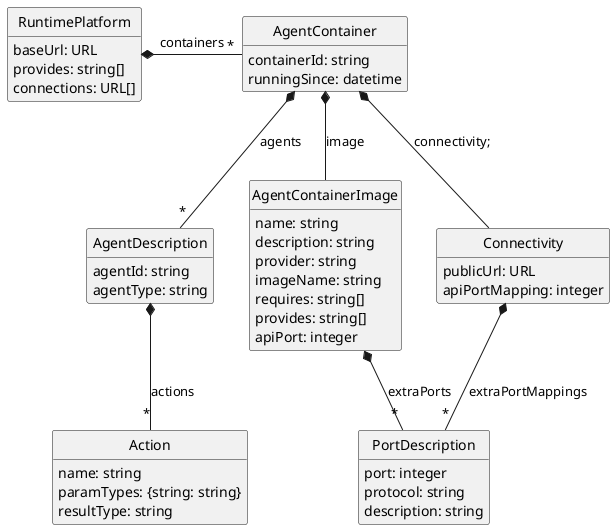 @startuml models
'https://plantuml.com/sequence-diagram

hide empty methods
hide circle


class RuntimePlatform {
    baseUrl: URL
    provides: string[]
    connections: URL[]
}
RuntimePlatform *- "*" AgentContainer: containers


class AgentContainer {
    containerId: string
    runningSince: datetime
}
AgentContainer *-- "*" AgentDescription: agents
AgentContainer *--  AgentContainerImage: image
AgentContainer *-- Connectivity: connectivity;

class Connectivity {
    publicUrl: URL
    apiPortMapping: integer
}
Connectivity *-- "*" PortDescription: extraPortMappings


class AgentContainerImage {
    name: string
    description: string
    provider: string
    imageName: string
    requires: string[]
    provides: string[]
    apiPort: integer
}
AgentContainerImage *-- "*" PortDescription: extraPorts

class PortDescription {
    port: integer
    protocol: string
    description: string
}
' actually "port" is not an attribute but this is referred

class AgentDescription {
    agentId: string
    agentType: string
}
AgentDescription *-- "*" Action: actions


class Action {
    name: string
    paramTypes: {string: string}
    resultType: string
}
' actually, the attributes are called "parameters" and "result", but adding "types" might be clearer

class Message {
    payload: json
    replyTo: string
}
hide Message

@enduml
